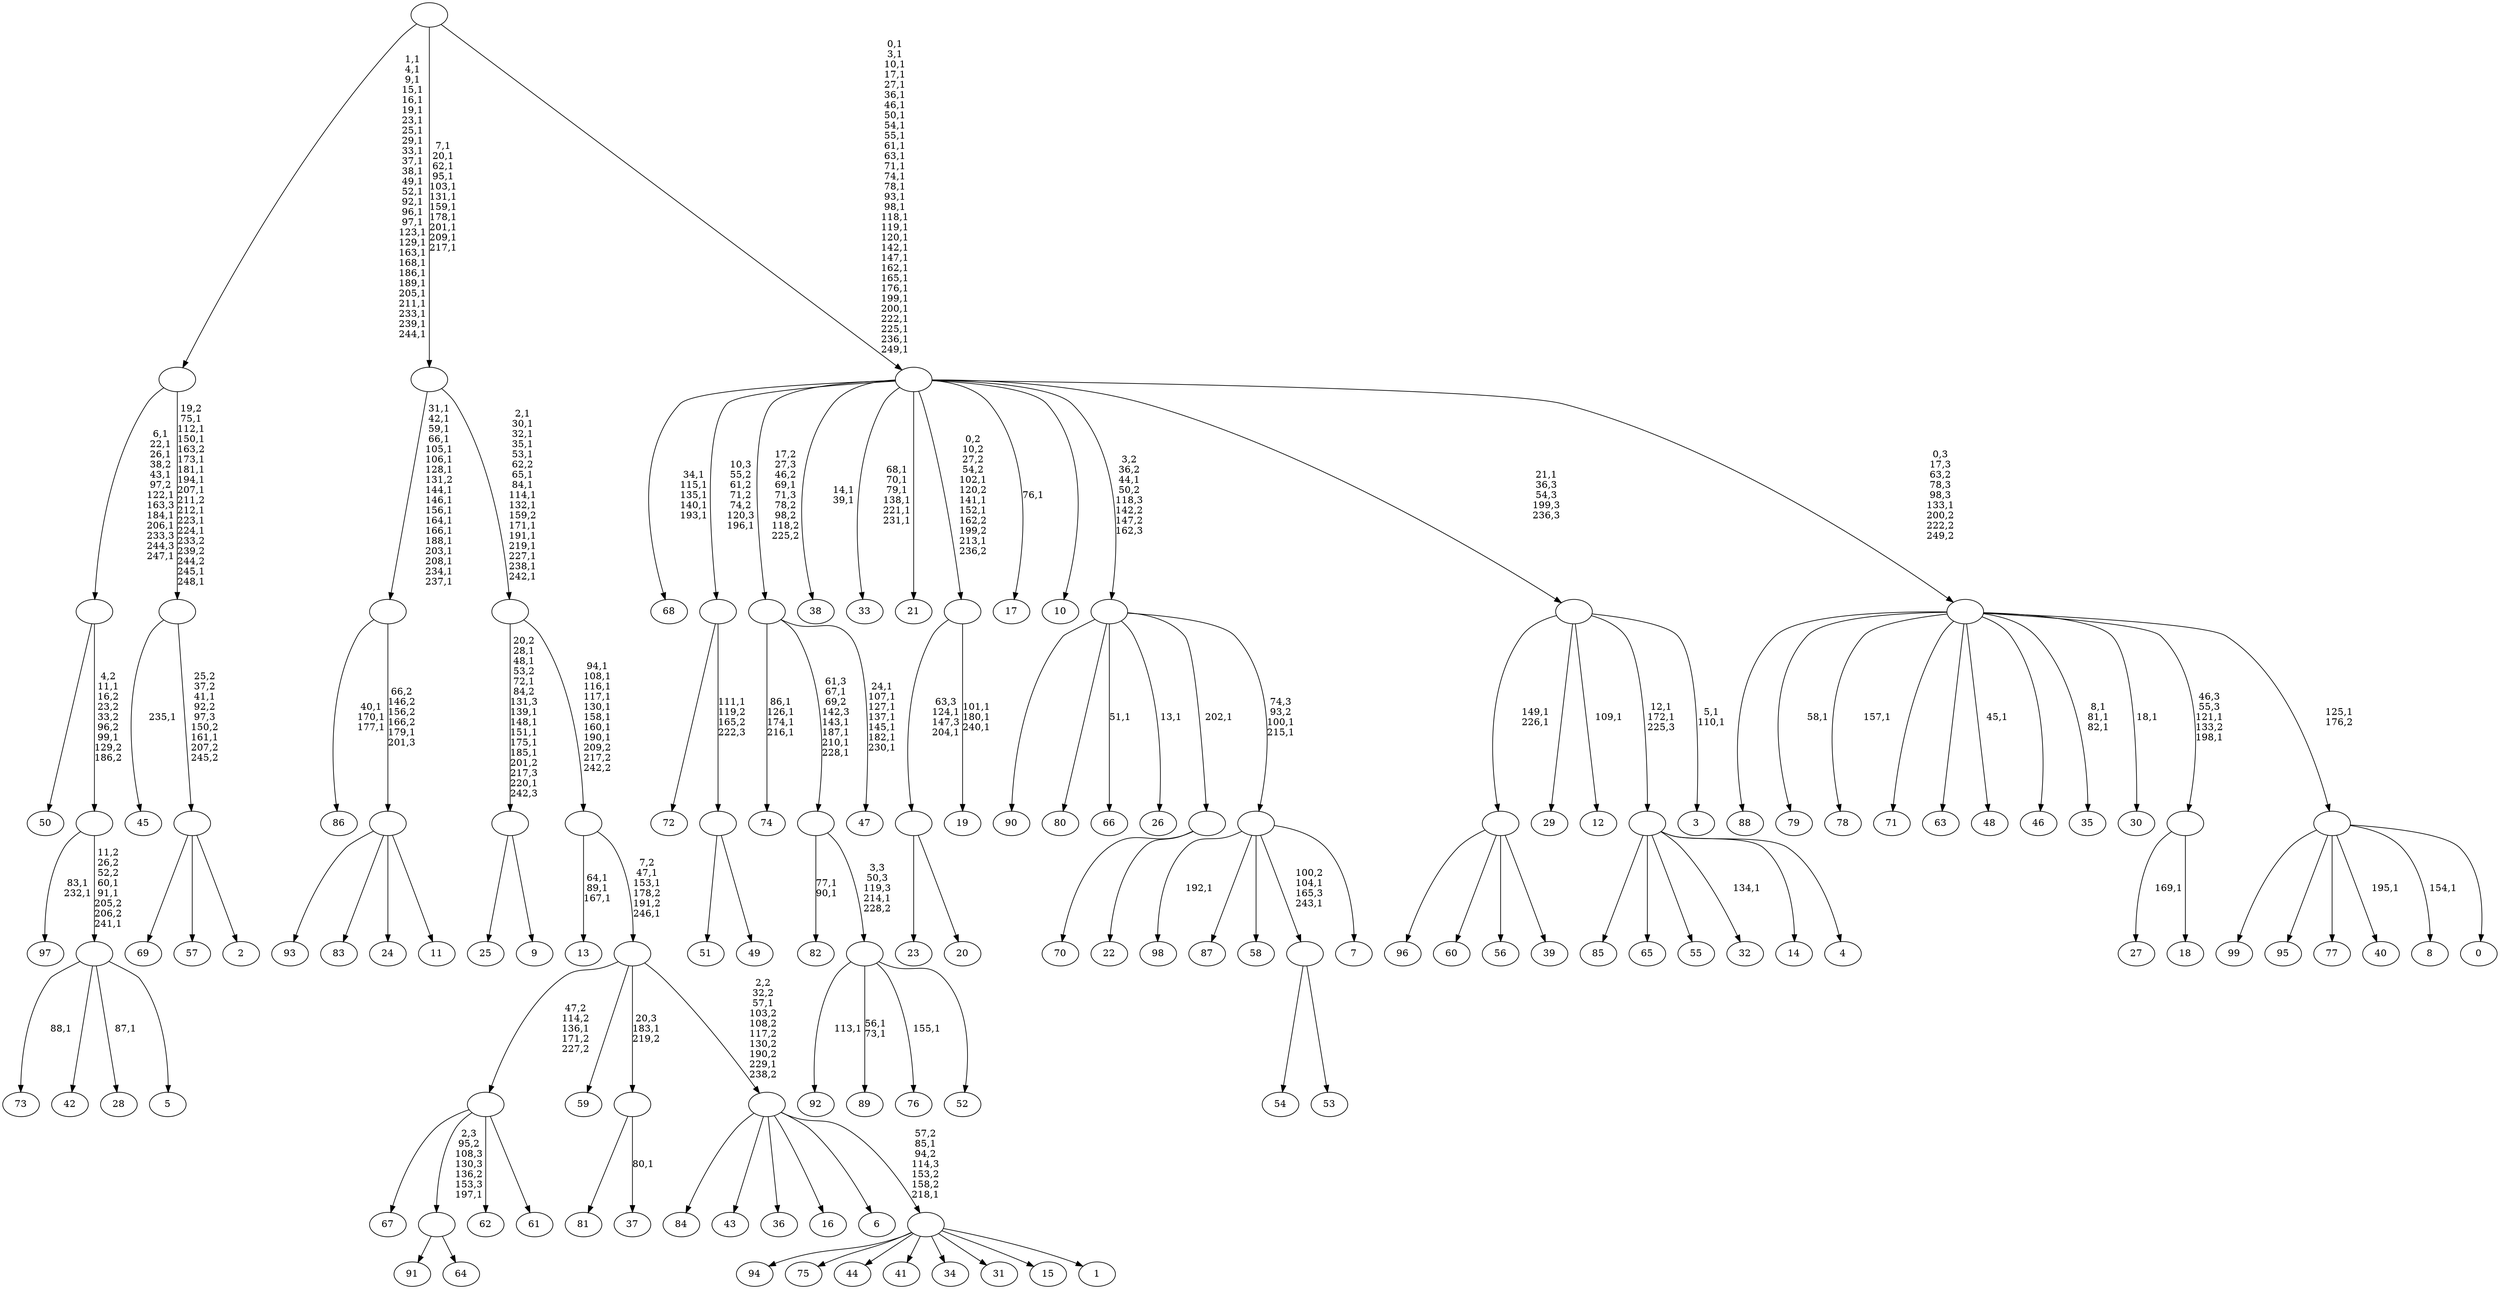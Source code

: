 digraph T {
	350 [label="99"]
	349 [label="98"]
	347 [label="97"]
	344 [label="96"]
	343 [label="95"]
	342 [label="94"]
	341 [label="93"]
	340 [label="92"]
	338 [label="91"]
	337 [label="90"]
	336 [label="89"]
	333 [label="88"]
	332 [label="87"]
	331 [label="86"]
	327 [label="85"]
	326 [label="84"]
	325 [label="83"]
	324 [label="82"]
	321 [label="81"]
	320 [label="80"]
	319 [label="79"]
	317 [label="78"]
	315 [label="77"]
	314 [label="76"]
	312 [label="75"]
	311 [label="74"]
	306 [label="73"]
	304 [label="72"]
	303 [label="71"]
	302 [label="70"]
	301 [label="69"]
	300 [label="68"]
	294 [label="67"]
	293 [label="66"]
	291 [label="65"]
	290 [label="64"]
	289 [label=""]
	288 [label="63"]
	287 [label="62"]
	286 [label="61"]
	285 [label=""]
	284 [label="60"]
	283 [label="59"]
	282 [label="58"]
	281 [label="57"]
	280 [label="56"]
	279 [label="55"]
	278 [label="54"]
	277 [label="53"]
	276 [label=""]
	274 [label="52"]
	273 [label=""]
	272 [label=""]
	267 [label="51"]
	266 [label="50"]
	265 [label="49"]
	264 [label=""]
	263 [label=""]
	262 [label="48"]
	260 [label="47"]
	252 [label=""]
	251 [label="46"]
	250 [label="45"]
	248 [label="44"]
	247 [label="43"]
	246 [label="42"]
	245 [label="41"]
	244 [label="40"]
	242 [label="39"]
	241 [label=""]
	239 [label="38"]
	236 [label="37"]
	234 [label=""]
	233 [label="36"]
	232 [label="35"]
	228 [label="34"]
	227 [label="33"]
	220 [label="32"]
	218 [label="31"]
	217 [label="30"]
	215 [label="29"]
	214 [label="28"]
	212 [label="27"]
	210 [label="26"]
	208 [label="25"]
	207 [label="24"]
	206 [label="23"]
	205 [label="22"]
	204 [label=""]
	203 [label="21"]
	202 [label="20"]
	201 [label=""]
	199 [label="19"]
	195 [label=""]
	191 [label="18"]
	190 [label=""]
	188 [label="17"]
	186 [label="16"]
	185 [label="15"]
	184 [label="14"]
	183 [label="13"]
	179 [label="12"]
	177 [label="11"]
	176 [label=""]
	175 [label=""]
	158 [label="10"]
	157 [label="9"]
	156 [label=""]
	147 [label="8"]
	145 [label="7"]
	144 [label=""]
	142 [label=""]
	141 [label="6"]
	140 [label="5"]
	139 [label=""]
	136 [label=""]
	134 [label=""]
	126 [label="4"]
	125 [label=""]
	123 [label="3"]
	120 [label=""]
	119 [label="2"]
	118 [label=""]
	116 [label=""]
	104 [label=""]
	76 [label="1"]
	75 [label=""]
	73 [label=""]
	71 [label=""]
	68 [label=""]
	60 [label=""]
	45 [label=""]
	34 [label="0"]
	33 [label=""]
	32 [label=""]
	31 [label=""]
	0 [label=""]
	289 -> 338 [label=""]
	289 -> 290 [label=""]
	285 -> 294 [label=""]
	285 -> 289 [label="2,3\n95,2\n108,3\n130,3\n136,2\n153,3\n197,1"]
	285 -> 287 [label=""]
	285 -> 286 [label=""]
	276 -> 278 [label=""]
	276 -> 277 [label=""]
	273 -> 314 [label="155,1"]
	273 -> 336 [label="56,1\n73,1"]
	273 -> 340 [label="113,1"]
	273 -> 274 [label=""]
	272 -> 324 [label="77,1\n90,1"]
	272 -> 273 [label="3,3\n50,3\n119,3\n214,1\n228,2"]
	264 -> 267 [label=""]
	264 -> 265 [label=""]
	263 -> 304 [label=""]
	263 -> 264 [label="111,1\n119,2\n165,2\n222,3"]
	252 -> 260 [label="24,1\n107,1\n127,1\n137,1\n145,1\n182,1\n230,1"]
	252 -> 272 [label="61,3\n67,1\n69,2\n142,3\n143,1\n187,1\n210,1\n228,1"]
	252 -> 311 [label="86,1\n126,1\n174,1\n216,1"]
	241 -> 344 [label=""]
	241 -> 284 [label=""]
	241 -> 280 [label=""]
	241 -> 242 [label=""]
	234 -> 236 [label="80,1"]
	234 -> 321 [label=""]
	204 -> 302 [label=""]
	204 -> 205 [label=""]
	201 -> 206 [label=""]
	201 -> 202 [label=""]
	195 -> 199 [label="101,1\n180,1\n240,1"]
	195 -> 201 [label="63,3\n124,1\n147,3\n204,1"]
	190 -> 212 [label="169,1"]
	190 -> 191 [label=""]
	176 -> 341 [label=""]
	176 -> 325 [label=""]
	176 -> 207 [label=""]
	176 -> 177 [label=""]
	175 -> 331 [label="40,1\n170,1\n177,1"]
	175 -> 176 [label="66,2\n146,2\n156,2\n166,2\n179,1\n201,3"]
	156 -> 208 [label=""]
	156 -> 157 [label=""]
	144 -> 276 [label="100,2\n104,1\n165,3\n243,1"]
	144 -> 349 [label="192,1"]
	144 -> 332 [label=""]
	144 -> 282 [label=""]
	144 -> 145 [label=""]
	142 -> 144 [label="74,3\n93,2\n100,1\n215,1"]
	142 -> 210 [label="13,1"]
	142 -> 293 [label="51,1"]
	142 -> 337 [label=""]
	142 -> 320 [label=""]
	142 -> 204 [label="202,1"]
	139 -> 214 [label="87,1"]
	139 -> 306 [label="88,1"]
	139 -> 246 [label=""]
	139 -> 140 [label=""]
	136 -> 139 [label="11,2\n26,2\n52,2\n60,1\n91,1\n205,2\n206,2\n241,1"]
	136 -> 347 [label="83,1\n232,1"]
	134 -> 136 [label="4,2\n11,1\n16,2\n23,2\n33,2\n96,2\n99,1\n129,2\n186,2"]
	134 -> 266 [label=""]
	125 -> 220 [label="134,1"]
	125 -> 327 [label=""]
	125 -> 291 [label=""]
	125 -> 279 [label=""]
	125 -> 184 [label=""]
	125 -> 126 [label=""]
	120 -> 123 [label="5,1\n110,1"]
	120 -> 125 [label="12,1\n172,1\n225,3"]
	120 -> 179 [label="109,1"]
	120 -> 241 [label="149,1\n226,1"]
	120 -> 215 [label=""]
	118 -> 301 [label=""]
	118 -> 281 [label=""]
	118 -> 119 [label=""]
	116 -> 118 [label="25,2\n37,2\n41,1\n92,2\n97,3\n150,2\n161,1\n207,2\n245,2"]
	116 -> 250 [label="235,1"]
	104 -> 116 [label="19,2\n75,1\n112,1\n150,1\n163,2\n173,1\n181,1\n194,1\n207,1\n211,2\n212,1\n223,1\n224,1\n233,2\n239,2\n244,2\n245,1\n248,1"]
	104 -> 134 [label="6,1\n22,1\n26,1\n38,2\n43,1\n97,2\n122,1\n163,3\n184,1\n206,1\n233,3\n244,3\n247,1"]
	75 -> 342 [label=""]
	75 -> 312 [label=""]
	75 -> 248 [label=""]
	75 -> 245 [label=""]
	75 -> 228 [label=""]
	75 -> 218 [label=""]
	75 -> 185 [label=""]
	75 -> 76 [label=""]
	73 -> 75 [label="57,2\n85,1\n94,2\n114,3\n153,2\n158,2\n218,1"]
	73 -> 326 [label=""]
	73 -> 247 [label=""]
	73 -> 233 [label=""]
	73 -> 186 [label=""]
	73 -> 141 [label=""]
	71 -> 73 [label="2,2\n32,2\n57,1\n103,2\n108,2\n117,2\n130,2\n190,2\n229,1\n238,2"]
	71 -> 285 [label="47,2\n114,2\n136,1\n171,2\n227,2"]
	71 -> 283 [label=""]
	71 -> 234 [label="20,3\n183,1\n219,2"]
	68 -> 71 [label="7,2\n47,1\n153,1\n178,2\n191,2\n246,1"]
	68 -> 183 [label="64,1\n89,1\n167,1"]
	60 -> 68 [label="94,1\n108,1\n116,1\n117,1\n130,1\n158,1\n160,1\n190,1\n209,2\n217,2\n242,2"]
	60 -> 156 [label="20,2\n28,1\n48,1\n53,2\n72,1\n84,2\n131,3\n139,1\n148,1\n151,1\n175,1\n185,1\n201,2\n217,3\n220,1\n242,3"]
	45 -> 60 [label="2,1\n30,1\n32,1\n35,1\n53,1\n62,2\n65,1\n84,1\n114,1\n132,1\n159,2\n171,1\n191,1\n219,1\n227,1\n238,1\n242,1"]
	45 -> 175 [label="31,1\n42,1\n59,1\n66,1\n105,1\n106,1\n128,1\n131,2\n144,1\n146,1\n156,1\n164,1\n166,1\n188,1\n203,1\n208,1\n234,1\n237,1"]
	33 -> 147 [label="154,1"]
	33 -> 244 [label="195,1"]
	33 -> 350 [label=""]
	33 -> 343 [label=""]
	33 -> 315 [label=""]
	33 -> 34 [label=""]
	32 -> 190 [label="46,3\n55,3\n121,1\n133,2\n198,1"]
	32 -> 217 [label="18,1"]
	32 -> 232 [label="8,1\n81,1\n82,1"]
	32 -> 262 [label="45,1"]
	32 -> 317 [label="157,1"]
	32 -> 319 [label="58,1"]
	32 -> 333 [label=""]
	32 -> 303 [label=""]
	32 -> 288 [label=""]
	32 -> 251 [label=""]
	32 -> 33 [label="125,1\n176,2"]
	31 -> 188 [label="76,1"]
	31 -> 195 [label="0,2\n10,2\n27,2\n54,2\n102,1\n120,2\n141,1\n152,1\n162,2\n199,2\n213,1\n236,2"]
	31 -> 227 [label="68,1\n70,1\n79,1\n138,1\n221,1\n231,1"]
	31 -> 239 [label="14,1\n39,1"]
	31 -> 300 [label="34,1\n115,1\n135,1\n140,1\n193,1"]
	31 -> 263 [label="10,3\n55,2\n61,2\n71,2\n74,2\n120,3\n196,1"]
	31 -> 252 [label="17,2\n27,3\n46,2\n69,1\n71,3\n78,2\n98,2\n118,2\n225,2"]
	31 -> 203 [label=""]
	31 -> 158 [label=""]
	31 -> 142 [label="3,2\n36,2\n44,1\n50,2\n118,3\n142,2\n147,2\n162,3"]
	31 -> 120 [label="21,1\n36,3\n54,3\n199,3\n236,3"]
	31 -> 32 [label="0,3\n17,3\n63,2\n78,3\n98,3\n133,1\n200,2\n222,2\n249,2"]
	0 -> 31 [label="0,1\n3,1\n10,1\n17,1\n27,1\n36,1\n46,1\n50,1\n54,1\n55,1\n61,1\n63,1\n71,1\n74,1\n78,1\n93,1\n98,1\n118,1\n119,1\n120,1\n142,1\n147,1\n162,1\n165,1\n176,1\n199,1\n200,1\n222,1\n225,1\n236,1\n249,1"]
	0 -> 45 [label="7,1\n20,1\n62,1\n95,1\n103,1\n131,1\n159,1\n178,1\n201,1\n209,1\n217,1"]
	0 -> 104 [label="1,1\n4,1\n9,1\n15,1\n16,1\n19,1\n23,1\n25,1\n29,1\n33,1\n37,1\n38,1\n49,1\n52,1\n92,1\n96,1\n97,1\n123,1\n129,1\n163,1\n168,1\n186,1\n189,1\n205,1\n211,1\n233,1\n239,1\n244,1"]
}
